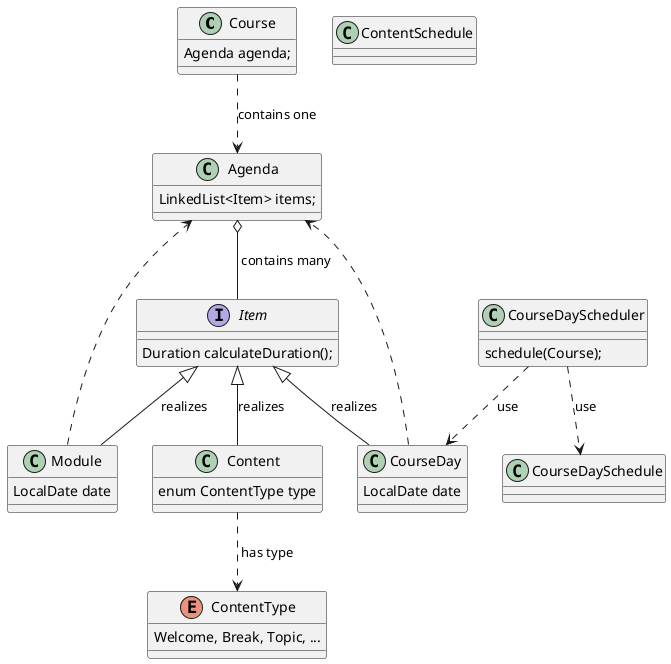 @startuml
'https://plantuml.com/class-diagram

skinparam groupInheritance 1

scale 1.0

class Course {
  Agenda agenda;
}
class Agenda {
  LinkedList<Item> items;
}
interface Item {
  Duration calculateDuration();
}
class CourseDay {
  LocalDate date
}
class Module {
  LocalDate date
}
class Content {
  enum ContentType type
}
enum ContentType {
  Welcome, Break, Topic, ...
}

class CourseDaySchedule {}
class ContentSchedule {}
class CourseDayScheduler {
  schedule(Course);
}

Course      ..>     Agenda       : "contains one"
CourseDay   ..>     Agenda
Module      ..>     Agenda
Agenda      o--     Item         : " contains many"
Item        <|--    CourseDay    : "realizes"
Item        <|--    Module       : "realizes"
Item        <|--    Content      : "realizes"
Content     ..>     ContentType  : " has type"

CourseDayScheduler ..> CourseDay         : "use"
CourseDayScheduler ..> CourseDaySchedule : "use"

@enduml